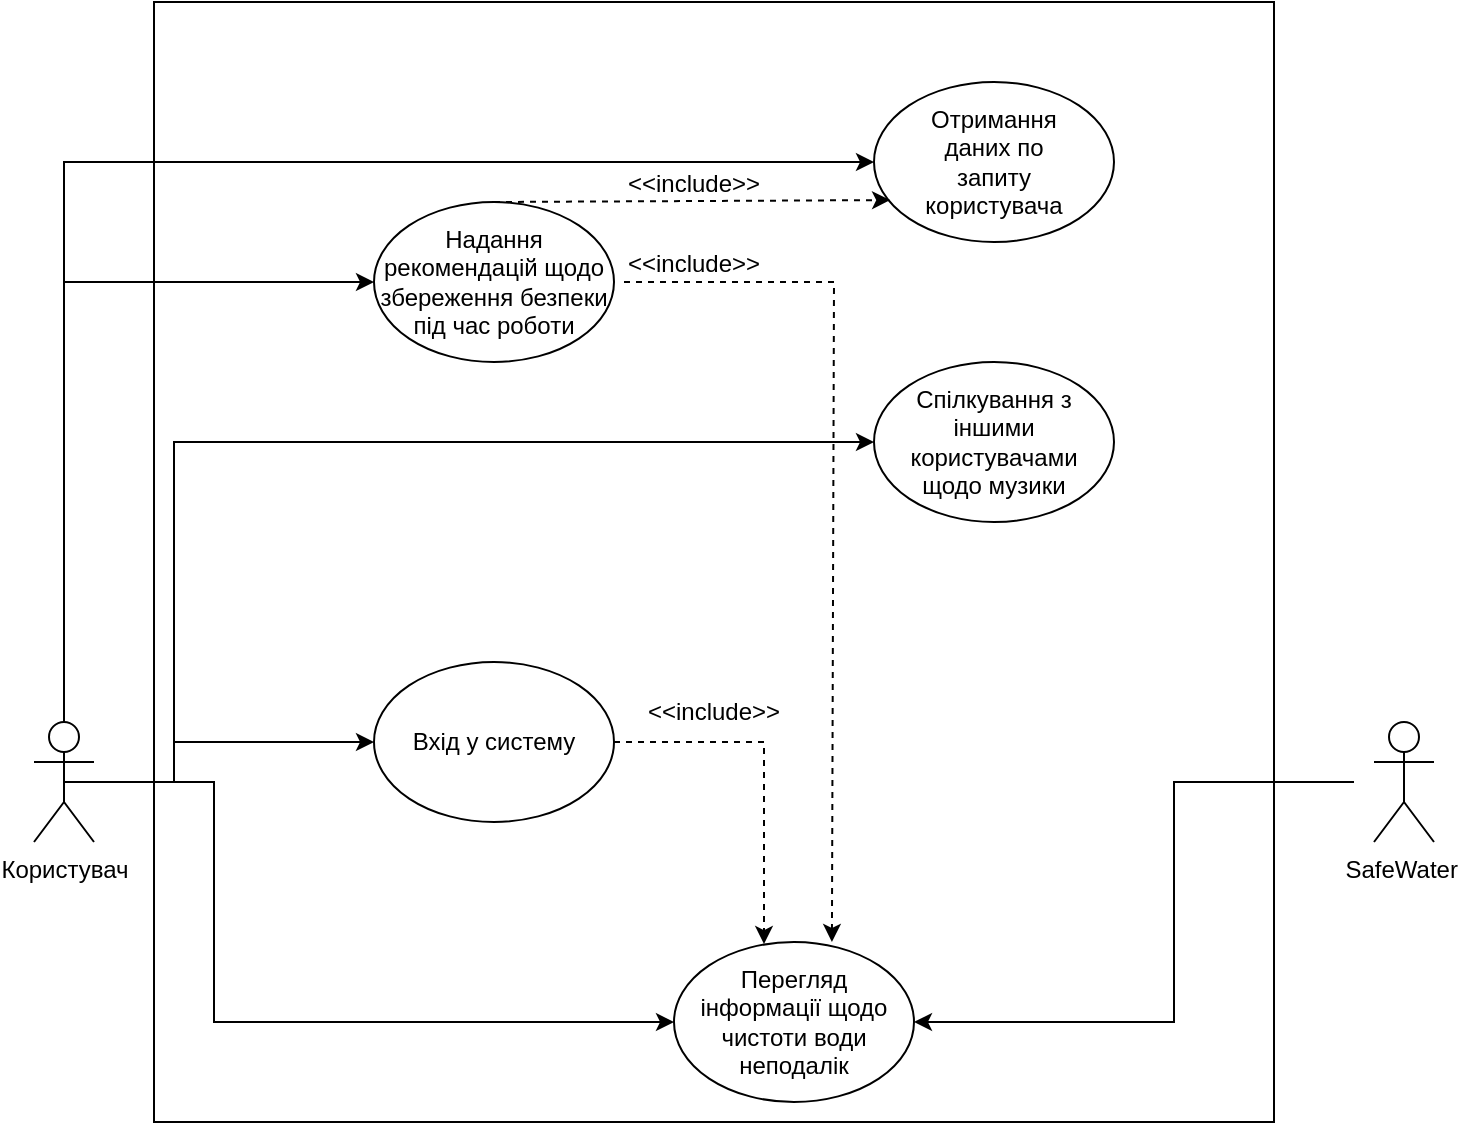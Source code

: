 <mxfile version="21.8.2" type="device">
  <diagram name="Страница — 1" id="FQpLpRAVA_47kGw7QwWR">
    <mxGraphModel dx="1434" dy="790" grid="1" gridSize="10" guides="1" tooltips="1" connect="1" arrows="1" fold="1" page="1" pageScale="1" pageWidth="827" pageHeight="1169" math="0" shadow="0">
      <root>
        <mxCell id="0" />
        <mxCell id="1" parent="0" />
        <mxCell id="_sv_WRxykiSKYrHI0clK-1" value="Користувач" style="shape=umlActor;verticalLabelPosition=bottom;verticalAlign=top;html=1;outlineConnect=0;" parent="1" vertex="1">
          <mxGeometry x="70" y="380" width="30" height="60" as="geometry" />
        </mxCell>
        <mxCell id="_sv_WRxykiSKYrHI0clK-2" value="SafeWater&amp;nbsp;" style="shape=umlActor;verticalLabelPosition=bottom;verticalAlign=top;html=1;outlineConnect=0;" parent="1" vertex="1">
          <mxGeometry x="740" y="380" width="30" height="60" as="geometry" />
        </mxCell>
        <mxCell id="_sv_WRxykiSKYrHI0clK-3" value="" style="ellipse;whiteSpace=wrap;html=1;" parent="1" vertex="1">
          <mxGeometry x="240" y="120" width="120" height="80" as="geometry" />
        </mxCell>
        <mxCell id="_sv_WRxykiSKYrHI0clK-4" value="" style="ellipse;whiteSpace=wrap;html=1;" parent="1" vertex="1">
          <mxGeometry x="390" y="490" width="120" height="80" as="geometry" />
        </mxCell>
        <mxCell id="_sv_WRxykiSKYrHI0clK-5" value="Вхід у систему" style="ellipse;whiteSpace=wrap;html=1;" parent="1" vertex="1">
          <mxGeometry x="240" y="350" width="120" height="80" as="geometry" />
        </mxCell>
        <mxCell id="_sv_WRxykiSKYrHI0clK-6" value="" style="ellipse;whiteSpace=wrap;html=1;" parent="1" vertex="1">
          <mxGeometry x="490" y="200" width="120" height="80" as="geometry" />
        </mxCell>
        <mxCell id="_sv_WRxykiSKYrHI0clK-7" value="" style="ellipse;whiteSpace=wrap;html=1;" parent="1" vertex="1">
          <mxGeometry x="490" y="60" width="120" height="80" as="geometry" />
        </mxCell>
        <mxCell id="_sv_WRxykiSKYrHI0clK-8" value="" style="endArrow=classic;html=1;rounded=0;exitX=0.5;exitY=0;exitDx=0;exitDy=0;exitPerimeter=0;entryX=0;entryY=0.5;entryDx=0;entryDy=0;" parent="1" source="_sv_WRxykiSKYrHI0clK-1" target="_sv_WRxykiSKYrHI0clK-3" edge="1">
          <mxGeometry width="50" height="50" relative="1" as="geometry">
            <mxPoint x="70" y="350" as="sourcePoint" />
            <mxPoint x="120" y="300" as="targetPoint" />
            <Array as="points">
              <mxPoint x="85" y="160" />
            </Array>
          </mxGeometry>
        </mxCell>
        <mxCell id="_sv_WRxykiSKYrHI0clK-9" value="" style="endArrow=classic;html=1;rounded=0;exitX=0.5;exitY=0;exitDx=0;exitDy=0;exitPerimeter=0;entryX=0;entryY=0.5;entryDx=0;entryDy=0;" parent="1" source="_sv_WRxykiSKYrHI0clK-1" target="_sv_WRxykiSKYrHI0clK-7" edge="1">
          <mxGeometry width="50" height="50" relative="1" as="geometry">
            <mxPoint x="10" y="310" as="sourcePoint" />
            <mxPoint x="60" y="260" as="targetPoint" />
            <Array as="points">
              <mxPoint x="85" y="100" />
            </Array>
          </mxGeometry>
        </mxCell>
        <mxCell id="_sv_WRxykiSKYrHI0clK-10" value="" style="endArrow=classic;html=1;rounded=0;exitX=0.5;exitY=0.5;exitDx=0;exitDy=0;exitPerimeter=0;entryX=0;entryY=0.5;entryDx=0;entryDy=0;" parent="1" source="_sv_WRxykiSKYrHI0clK-1" target="_sv_WRxykiSKYrHI0clK-4" edge="1">
          <mxGeometry width="50" height="50" relative="1" as="geometry">
            <mxPoint x="150" y="610" as="sourcePoint" />
            <mxPoint x="200" y="560" as="targetPoint" />
            <Array as="points">
              <mxPoint x="160" y="410" />
              <mxPoint x="160" y="530" />
            </Array>
          </mxGeometry>
        </mxCell>
        <mxCell id="_sv_WRxykiSKYrHI0clK-11" value="" style="endArrow=classic;html=1;rounded=0;entryX=0;entryY=0.5;entryDx=0;entryDy=0;" parent="1" target="_sv_WRxykiSKYrHI0clK-5" edge="1">
          <mxGeometry width="50" height="50" relative="1" as="geometry">
            <mxPoint x="140" y="410" as="sourcePoint" />
            <mxPoint x="280" y="450" as="targetPoint" />
            <Array as="points">
              <mxPoint x="140" y="390" />
            </Array>
          </mxGeometry>
        </mxCell>
        <mxCell id="_sv_WRxykiSKYrHI0clK-12" value="" style="endArrow=classic;html=1;rounded=0;entryX=0;entryY=0.5;entryDx=0;entryDy=0;" parent="1" target="_sv_WRxykiSKYrHI0clK-6" edge="1">
          <mxGeometry width="50" height="50" relative="1" as="geometry">
            <mxPoint x="140" y="410" as="sourcePoint" />
            <mxPoint x="170" y="330" as="targetPoint" />
            <Array as="points">
              <mxPoint x="140" y="240" />
            </Array>
          </mxGeometry>
        </mxCell>
        <mxCell id="_sv_WRxykiSKYrHI0clK-13" value="" style="endArrow=classic;html=1;rounded=0;entryX=1;entryY=0.5;entryDx=0;entryDy=0;" parent="1" target="_sv_WRxykiSKYrHI0clK-4" edge="1">
          <mxGeometry width="50" height="50" relative="1" as="geometry">
            <mxPoint x="730" y="410" as="sourcePoint" />
            <mxPoint x="660" y="480" as="targetPoint" />
            <Array as="points">
              <mxPoint x="640" y="410" />
              <mxPoint x="640" y="530" />
            </Array>
          </mxGeometry>
        </mxCell>
        <mxCell id="_sv_WRxykiSKYrHI0clK-14" value="Надання рекомендацій щодо збереження безпеки під час роботи" style="text;html=1;strokeColor=none;fillColor=none;align=center;verticalAlign=middle;whiteSpace=wrap;rounded=0;" parent="1" vertex="1">
          <mxGeometry x="235" y="145" width="130" height="30" as="geometry" />
        </mxCell>
        <mxCell id="_sv_WRxykiSKYrHI0clK-15" value="Перегляд інформації щодо чистоти води неподалік" style="text;html=1;strokeColor=none;fillColor=none;align=center;verticalAlign=middle;whiteSpace=wrap;rounded=0;" parent="1" vertex="1">
          <mxGeometry x="400" y="515" width="100" height="30" as="geometry" />
        </mxCell>
        <mxCell id="_sv_WRxykiSKYrHI0clK-16" value="Спілкування з іншими користувачами щодо музики" style="text;html=1;strokeColor=none;fillColor=none;align=center;verticalAlign=middle;whiteSpace=wrap;rounded=0;" parent="1" vertex="1">
          <mxGeometry x="495" y="225" width="110" height="30" as="geometry" />
        </mxCell>
        <mxCell id="_sv_WRxykiSKYrHI0clK-17" value="Отримання даних по запиту користувача" style="text;html=1;strokeColor=none;fillColor=none;align=center;verticalAlign=middle;whiteSpace=wrap;rounded=0;" parent="1" vertex="1">
          <mxGeometry x="520" y="85" width="60" height="30" as="geometry" />
        </mxCell>
        <mxCell id="_sv_WRxykiSKYrHI0clK-18" value="" style="html=1;labelBackgroundColor=#ffffff;startArrow=none;startFill=0;startSize=6;endArrow=classic;endFill=1;endSize=6;jettySize=auto;orthogonalLoop=1;strokeWidth=1;dashed=1;fontSize=14;rounded=0;exitX=1;exitY=0.5;exitDx=0;exitDy=0;entryX=0.375;entryY=0.013;entryDx=0;entryDy=0;entryPerimeter=0;" parent="1" source="_sv_WRxykiSKYrHI0clK-5" target="_sv_WRxykiSKYrHI0clK-4" edge="1">
          <mxGeometry width="60" height="60" relative="1" as="geometry">
            <mxPoint x="390" y="400" as="sourcePoint" />
            <mxPoint x="450" y="340" as="targetPoint" />
            <Array as="points">
              <mxPoint x="435" y="390" />
            </Array>
          </mxGeometry>
        </mxCell>
        <mxCell id="_sv_WRxykiSKYrHI0clK-19" value="" style="html=1;labelBackgroundColor=#ffffff;startArrow=none;startFill=0;startSize=6;endArrow=classic;endFill=1;endSize=6;jettySize=auto;orthogonalLoop=1;strokeWidth=1;dashed=1;fontSize=14;rounded=0;exitX=1;exitY=0.5;exitDx=0;exitDy=0;entryX=0.658;entryY=0;entryDx=0;entryDy=0;entryPerimeter=0;" parent="1" source="_sv_WRxykiSKYrHI0clK-14" target="_sv_WRxykiSKYrHI0clK-4" edge="1">
          <mxGeometry width="60" height="60" relative="1" as="geometry">
            <mxPoint x="430" y="340" as="sourcePoint" />
            <mxPoint x="490" y="280" as="targetPoint" />
            <Array as="points">
              <mxPoint x="470" y="160" />
            </Array>
          </mxGeometry>
        </mxCell>
        <mxCell id="_sv_WRxykiSKYrHI0clK-20" value="" style="html=1;labelBackgroundColor=#ffffff;startArrow=none;startFill=0;startSize=6;endArrow=classic;endFill=1;endSize=6;jettySize=auto;orthogonalLoop=1;strokeWidth=1;dashed=1;fontSize=14;rounded=0;exitX=0.5;exitY=0;exitDx=0;exitDy=0;entryX=0.067;entryY=0.738;entryDx=0;entryDy=0;entryPerimeter=0;" parent="1" source="_sv_WRxykiSKYrHI0clK-3" target="_sv_WRxykiSKYrHI0clK-7" edge="1">
          <mxGeometry width="60" height="60" relative="1" as="geometry">
            <mxPoint x="400" y="170" as="sourcePoint" />
            <mxPoint x="460" y="110" as="targetPoint" />
          </mxGeometry>
        </mxCell>
        <mxCell id="_sv_WRxykiSKYrHI0clK-21" value="&amp;lt;&amp;lt;include&amp;gt;&amp;gt;" style="text;html=1;strokeColor=none;fillColor=none;align=center;verticalAlign=middle;whiteSpace=wrap;rounded=0;" parent="1" vertex="1">
          <mxGeometry x="380" y="360" width="60" height="30" as="geometry" />
        </mxCell>
        <mxCell id="_sv_WRxykiSKYrHI0clK-22" value="&amp;lt;&amp;lt;include&amp;gt;&amp;gt;" style="text;html=1;strokeColor=none;fillColor=none;align=center;verticalAlign=middle;whiteSpace=wrap;rounded=0;" parent="1" vertex="1">
          <mxGeometry x="370" y="136" width="60" height="30" as="geometry" />
        </mxCell>
        <mxCell id="_sv_WRxykiSKYrHI0clK-23" value="&amp;lt;&amp;lt;include&amp;gt;&amp;gt;" style="text;html=1;strokeColor=none;fillColor=none;align=center;verticalAlign=middle;whiteSpace=wrap;rounded=0;" parent="1" vertex="1">
          <mxGeometry x="370" y="96" width="60" height="30" as="geometry" />
        </mxCell>
        <mxCell id="wozqaPFq27RAg5tWZLj5-1" value="" style="rounded=0;whiteSpace=wrap;html=1;fillColor=none;" vertex="1" parent="1">
          <mxGeometry x="130" y="20" width="560" height="560" as="geometry" />
        </mxCell>
      </root>
    </mxGraphModel>
  </diagram>
</mxfile>
